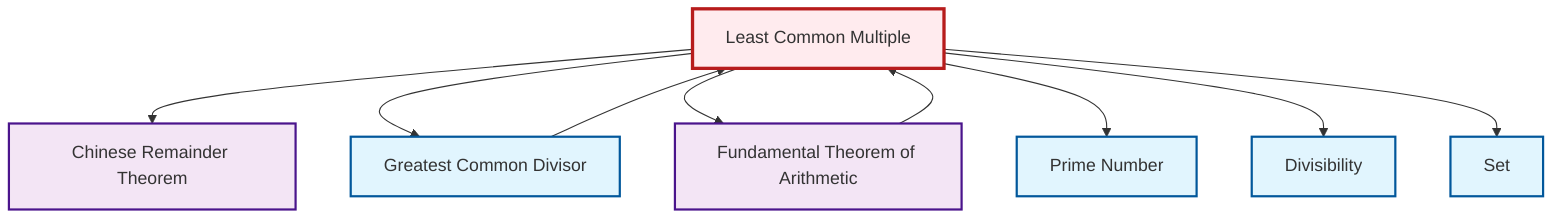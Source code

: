 graph TD
    classDef definition fill:#e1f5fe,stroke:#01579b,stroke-width:2px
    classDef theorem fill:#f3e5f5,stroke:#4a148c,stroke-width:2px
    classDef axiom fill:#fff3e0,stroke:#e65100,stroke-width:2px
    classDef example fill:#e8f5e9,stroke:#1b5e20,stroke-width:2px
    classDef current fill:#ffebee,stroke:#b71c1c,stroke-width:3px
    def-divisibility["Divisibility"]:::definition
    def-lcm["Least Common Multiple"]:::definition
    def-prime["Prime Number"]:::definition
    def-set["Set"]:::definition
    thm-fundamental-arithmetic["Fundamental Theorem of Arithmetic"]:::theorem
    thm-chinese-remainder["Chinese Remainder Theorem"]:::theorem
    def-gcd["Greatest Common Divisor"]:::definition
    def-lcm --> thm-chinese-remainder
    def-lcm --> def-gcd
    def-lcm --> thm-fundamental-arithmetic
    thm-fundamental-arithmetic --> def-lcm
    def-lcm --> def-prime
    def-lcm --> def-divisibility
    def-gcd --> def-lcm
    def-lcm --> def-set
    class def-lcm current